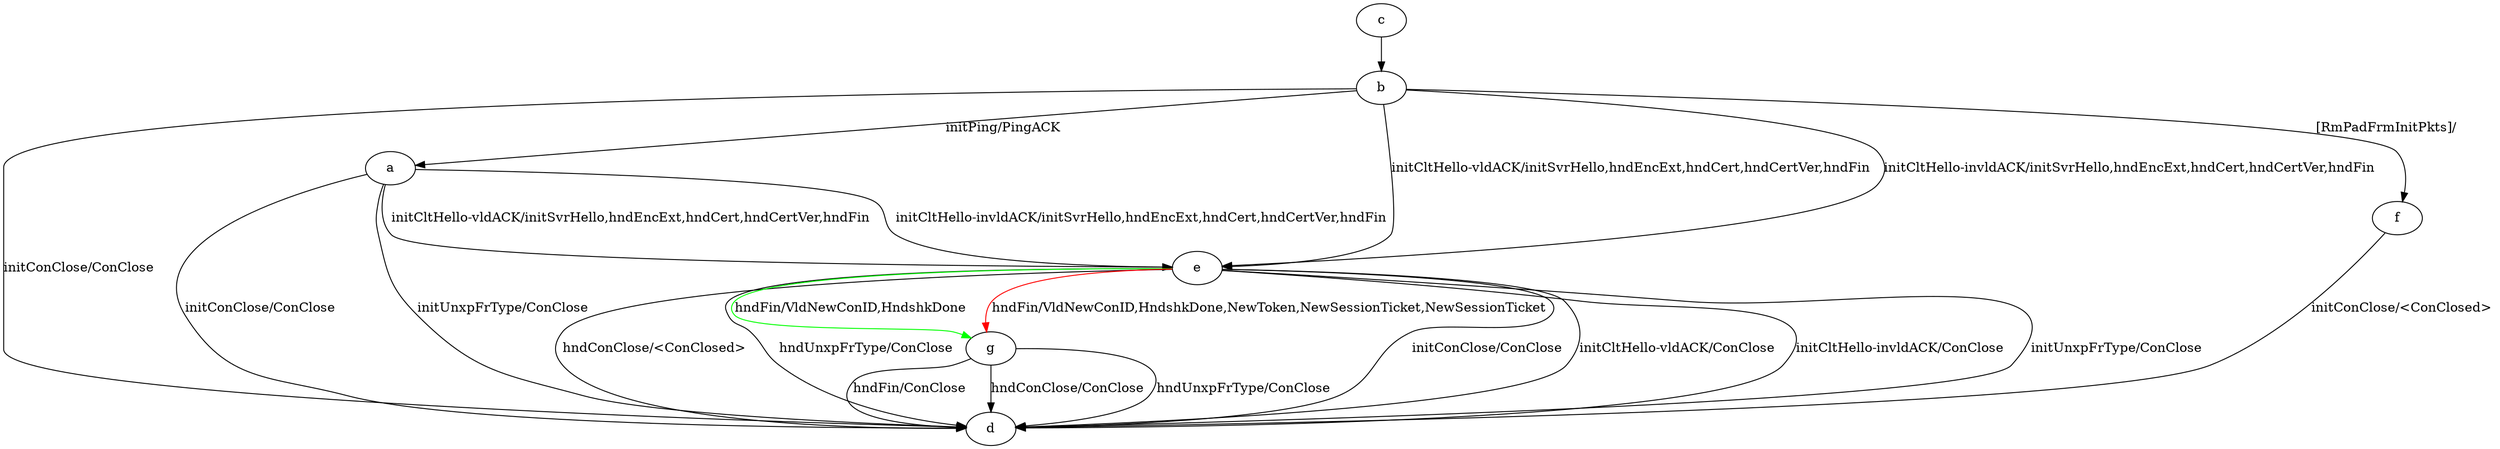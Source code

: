 digraph "" {
	a -> d	[key=0,
		label="initConClose/ConClose "];
	a -> d	[key=1,
		label="initUnxpFrType/ConClose "];
	a -> e	[key=0,
		label="initCltHello-vldACK/initSvrHello,hndEncExt,hndCert,hndCertVer,hndFin "];
	a -> e	[key=1,
		label="initCltHello-invldACK/initSvrHello,hndEncExt,hndCert,hndCertVer,hndFin "];
	b -> a	[key=0,
		label="initPing/PingACK "];
	b -> d	[key=0,
		label="initConClose/ConClose "];
	b -> e	[key=0,
		label="initCltHello-vldACK/initSvrHello,hndEncExt,hndCert,hndCertVer,hndFin "];
	b -> e	[key=1,
		label="initCltHello-invldACK/initSvrHello,hndEncExt,hndCert,hndCertVer,hndFin "];
	b -> f	[key=0,
		label="[RmPadFrmInitPkts]/ "];
	c -> b	[key=0];
	e -> d	[key=0,
		label="initConClose/ConClose "];
	e -> d	[key=1,
		label="initCltHello-vldACK/ConClose "];
	e -> d	[key=2,
		label="initCltHello-invldACK/ConClose "];
	e -> d	[key=3,
		label="initUnxpFrType/ConClose "];
	e -> d	[key=4,
		label="hndConClose/<ConClosed> "];
	e -> d	[key=5,
		label="hndUnxpFrType/ConClose "];
	e -> g	[key=0,
		color=green,
		label="hndFin/VldNewConID,HndshkDone "];
	e -> g	[key=1,
		color=red,
		label="hndFin/VldNewConID,HndshkDone,NewToken,NewSessionTicket,NewSessionTicket "];
	f -> d	[key=0,
		label="initConClose/<ConClosed> "];
	g -> d	[key=0,
		label="hndFin/ConClose "];
	g -> d	[key=1,
		label="hndConClose/ConClose "];
	g -> d	[key=2,
		label="hndUnxpFrType/ConClose "];
}

